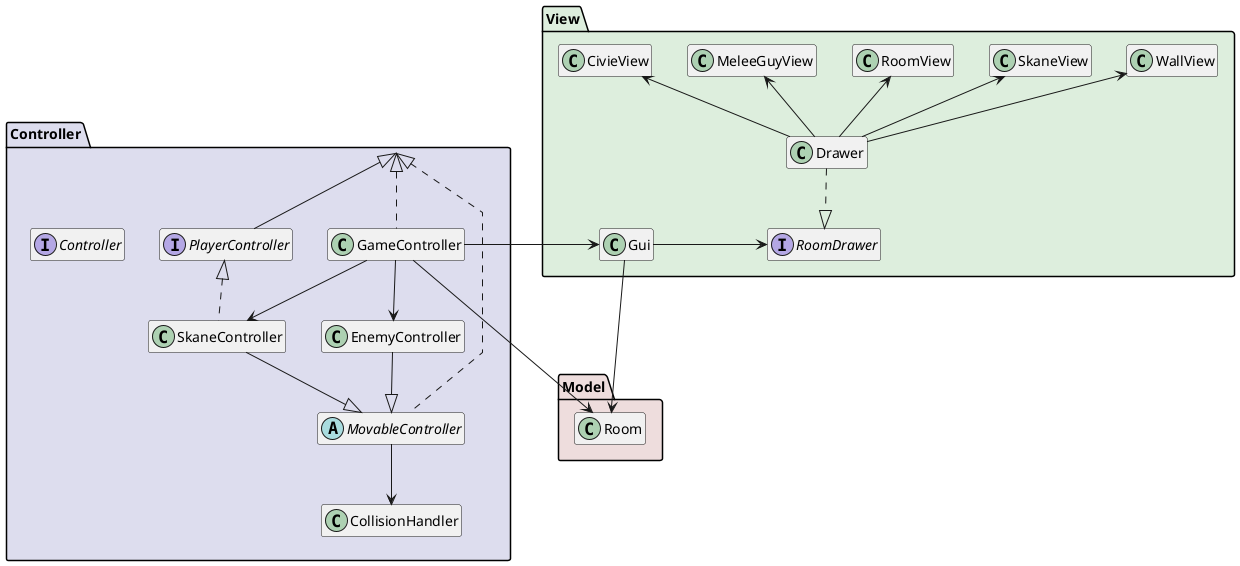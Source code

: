 @startuml

hide empty members
skinparam shadowing false
skinparam linetype polyline

package "Model" #EEDDDD {
  class Room {}
}

package "View" #DDEEDD {
  interface RoomDrawer {}
  class CivieView {}
  class MeleeGuyView {}
  class RoomView {}
  class SkaneView {}
  class WallView {}
  class Drawer {}
  class Gui {}
}

package "Controller" #DDDDEE {
  class CollisionHandler {}
  interface Controller {}
  class EnemyController {}
  class GameController {}
  abstract class MovableController {}
  interface PlayerController {}
  class SkaneController {}
}

PlayerController -up-^ Controller
MovableController .up.^ Controller
MovableController -down-> CollisionHandler
GameController .up.^ Controller
GameController -down-> SkaneController
GameController -down-> EnemyController

EnemyController --^ MovableController
SkaneController --^ MovableController 
SkaneController .up.^ PlayerController

Drawer -up-> CivieView
Drawer -up-> MeleeGuyView
Drawer -up-> RoomView
Drawer -up-> SkaneView
Drawer -up-> WallView
Drawer .down.^ RoomDrawer 
Gui -right-> RoomDrawer
Gui -down-> Room

GameController ---> Room
GameController --right-> Gui

@enduml

